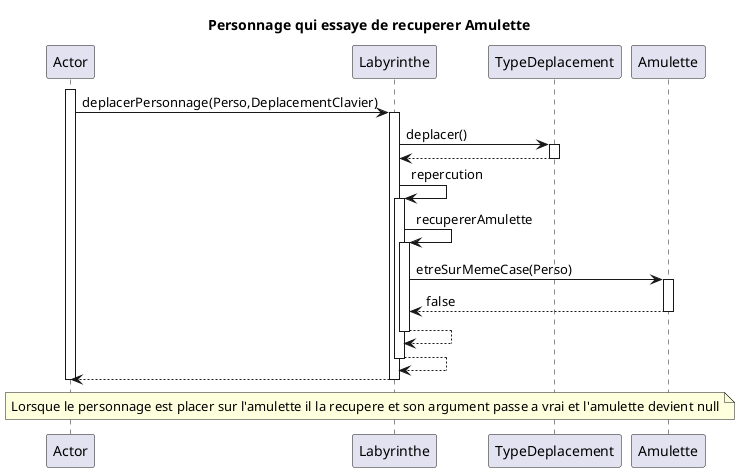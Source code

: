 @startuml
participant Actor

title : Personnage qui essaye de recuperer Amulette
activate Actor
Actor -> Labyrinthe : deplacerPersonnage(Perso,DeplacementClavier)

activate Labyrinthe
Labyrinthe -> TypeDeplacement : deplacer()
activate TypeDeplacement
TypeDeplacement --> Labyrinthe
deactivate TypeDeplacement
Labyrinthe -> Labyrinthe : repercution
activate Labyrinthe
Labyrinthe -> Labyrinthe : recupererAmulette
activate Labyrinthe

Labyrinthe -> Amulette : etreSurMemeCase(Perso)
activate Amulette
Amulette --> Labyrinthe : false
deactivate Amulette
Labyrinthe --> Labyrinthe
deactivate Labyrinthe
Labyrinthe --> Labyrinthe
deactivate Labyrinthe
return
deactivate Actor
note across
Lorsque le personnage est placer sur l'amulette il la recupere et son argument passe a vrai et l'amulette devient null
end note
@enduml
